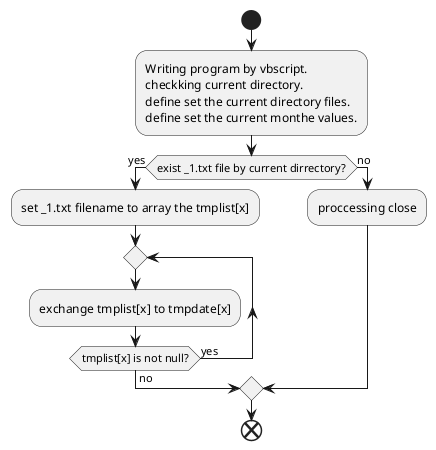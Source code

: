 @startuml
start
:Writing program by vbscript.
checkking current directory.
define set the current directory files.
define set the current monthe values.;
if (exist _1.txt file by current dirrectory?) then (yes)
 :set _1.txt filename to array the tmplist[x];
 repeat
 :exchange tmplist[x] to tmpdate[x];
 repeat while (tmplist[x] is not null?) is (yes) not (no)
 else (no)
:proccessing close;
endif
end
@enduml
